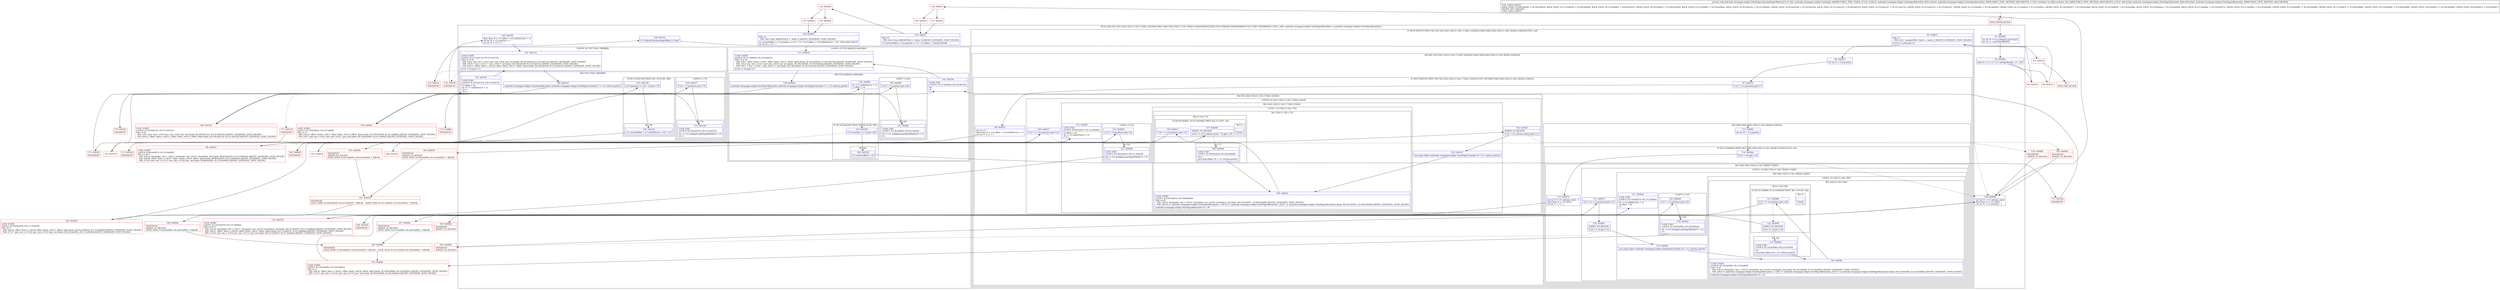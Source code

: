 digraph "CFG forandroidx.viewpager.widget.ViewPager.calculatePageOffsets(Landroidx\/viewpager\/widget\/ViewPager$ItemInfo;ILandroidx\/viewpager\/widget\/ViewPager$ItemInfo;)V" {
subgraph cluster_Region_792295156 {
label = "R(10:1|2|(2:5|(2:7|(4:12|(2:13|(2:(1:1)|(1:17)))|(1:22)|24))(2:28|(2:30|(4:34|(2:35|(2:(1:1)|(1:38)))|(1:43)|45))))|49|52|55|(5:57|(1:60)|62|(1:64)(0)|66)|69|(4:71|(1:74)|(1:78)(0)|80)|83) | DECL_VAR: androidx.viewpager.widget.ViewPager$ItemInfo ii, androidx.viewpager.widget.ViewPager$ItemInfo ii\l";
node [shape=record,color=blue];
Node_91 [shape=record,label="{91\:\ 0x0000|int int r0 = r11.mAdapter.getCount()\lint int r1 = getClientWidth()\l}"];
Node_92 [shape=record,label="{92\:\ 0x000a|float r2 = r1 \> 0 ? r11.mPageMargin \/ r1 : 0.0f\l}"];
subgraph cluster_IfRegion_709609241 {
label = "IF [B:95:0x0013] THEN: R(2:5|(2:7|(4:12|(2:13|(2:(1:1)|(1:17)))|(1:22)|24))(2:28|(2:30|(4:34|(2:35|(2:(1:1)|(1:38)))|(1:43)|45)))) ELSE: null";
node [shape=record,color=blue];
Node_95 [shape=record,label="{95\:\ 0x0013|PHI: r2 \l  PHI: (r2v1 'marginOffset' float) =  binds: [] A[DONT_GENERATE, DONT_INLINE]\l|if (r14 != null) goto L5\l}"];
subgraph cluster_Region_1016780247 {
label = "R(2:5|(2:7|(4:12|(2:13|(2:(1:1)|(1:17)))|(1:22)|24))(2:28|(2:30|(4:34|(2:35|(2:(1:1)|(1:38)))|(1:43)|45))))";
node [shape=record,color=blue];
Node_96 [shape=record,label="{96\:\ 0x0015|int int r3 = r14.position\l}"];
subgraph cluster_IfRegion_1680228586 {
label = "IF [B:97:0x0019] THEN: R(2:7|(4:12|(2:13|(2:(1:1)|(1:17)))|(1:22)|24)) ELSE: R(2:28|(2:30|(4:34|(2:35|(2:(1:1)|(1:38)))|(1:43)|45)))";
node [shape=record,color=blue];
Node_97 [shape=record,label="{97\:\ 0x0019|if (r3 \< r12.position) goto L7\l}"];
subgraph cluster_Region_431745503 {
label = "R(2:7|(4:12|(2:13|(2:(1:1)|(1:17)))|(1:22)|24))";
node [shape=record,color=blue];
Node_98 [shape=record,label="{98\:\ 0x001b|int r4 = 0\lfloat float r6 = r14.offset + r14.widthFactor + r2\lint int r7 = r3 + 1\l}"];
subgraph cluster_LoopRegion_1314607913 {
label = "LOOP:0: (4:12|(2:13|(2:(1:1)|(1:17)))|(1:22)|24)";
node [shape=record,color=blue];
Node_100 [shape=record,label="{100\:\ 0x0027|if (r7 \<= r12.position) goto L10\l}"];
Node_102 [shape=record,label="{102\:\ 0x002f|ADDED_TO_REGION\l|if (r4 \< r11.mItems.size()) goto L12\l}"];
subgraph cluster_Region_393207093 {
label = "R(4:12|(2:13|(2:(1:1)|(1:17)))|(1:22)|24)";
node [shape=record,color=blue];
Node_103 [shape=record,label="{103\:\ 0x0031|java.lang.Object androidx.viewpager.widget.ViewPager.ItemInfo r8 = r11.mItems.get(r4)\l}"];
subgraph cluster_LoopRegion_1604651549 {
label = "LOOP:1: (2:13|(2:(1:1)|(1:17)))";
node [shape=record,color=blue];
subgraph cluster_Region_1648179963 {
label = "R(2:13|(2:(1:1)|(1:17)))";
node [shape=record,color=blue];
Node_104 [shape=record,label="{104\:\ 0x003a|LOOP_START\lLOOP:1: B:104:0x003a\-\>B:108:0x0048\lPHI: r4 r8 \l  PHI: (r4v23 'itemIndex' int) = (r4v22 'itemIndex' int), (r4v24 'itemIndex' int) binds: [B:103:0x0031, B:108:0x0048] A[DONT_GENERATE, DONT_INLINE]\l  PHI: (r8v19 'ii' androidx.viewpager.widget.ViewPager$ItemInfo) = (r8v18 'ii' androidx.viewpager.widget.ViewPager$ItemInfo), (r8v31 'ii' androidx.viewpager.widget.ViewPager$ItemInfo) binds: [B:103:0x0031, B:108:0x0048] A[DONT_GENERATE, DONT_INLINE]\l|androidx.viewpager.widget.ViewPager$ItemInfo r5 = r8\l}"];
subgraph cluster_Region_276271259 {
label = "R(2:(1:1)|(1:17))";
node [shape=record,color=blue];
subgraph cluster_IfRegion_1024369471 {
label = "IF [B:105:0x003c, B:107:0x0046] THEN: R(1:1) ELSE: null";
node [shape=record,color=blue];
Node_105 [shape=record,label="{105\:\ 0x003c|if (r7 \<= r5.position) goto L25\l}"];
Node_107 [shape=record,label="{107\:\ 0x0046|ADDED_TO_REGION\l|if (r4 \>= (r11.mItems.size() \- 1)) goto L18\l}"];
subgraph cluster_Region_1891807381 {
label = "R(1:1)";
node [shape=record,color=blue];
Node_InsnContainer_80073371 [shape=record,label="{|break\l}"];
}
}
subgraph cluster_Region_1511347657 {
label = "R(1:17)";
node [shape=record,color=blue];
Node_108 [shape=record,label="{108\:\ 0x0048|LOOP_END\lLOOP:1: B:104:0x003a\-\>B:108:0x0048\l|r4++\ljava.lang.Object r8 = r11.mItems.get(r4)\l}"];
}
}
}
}
subgraph cluster_LoopRegion_318148209 {
label = "LOOP:2: (1:22)";
node [shape=record,color=blue];
Node_110 [shape=record,label="{110\:\ 0x0056|if (r7 \< r5.position) goto L22\l}"];
subgraph cluster_Region_1929747319 {
label = "R(1:22)";
node [shape=record,color=blue];
Node_111 [shape=record,label="{111\:\ 0x0058|LOOP_END\lLOOP:2: B:109:0x0054\-\>B:111:0x0058\l|r6 += r11.mAdapter.getPageWidth(r7) + r2\lr7++\l}"];
}
}
Node_112 [shape=record,label="{112\:\ 0x0063|LOOP_END\lLOOP:0: B:99:0x0025\-\>B:112:0x0063\l|r5.offset = r6\lr6 += r5.widthFactor + r2\lr7++\l}"];
}
}
}
subgraph cluster_Region_227965537 {
label = "R(2:28|(2:30|(4:34|(2:35|(2:(1:1)|(1:38)))|(1:43)|45)))";
node [shape=record,color=blue];
Node_113 [shape=record,label="{113\:\ 0x006c|int int r4 = r12.position\l}"];
subgraph cluster_IfRegion_1170274873 {
label = "IF [B:114:0x006e] THEN: R(2:30|(4:34|(2:35|(2:(1:1)|(1:38)))|(1:43)|45)) ELSE: null";
node [shape=record,color=blue];
Node_114 [shape=record,label="{114\:\ 0x006e|if (r3 \> r4) goto L30\l}"];
subgraph cluster_Region_1732788018 {
label = "R(2:30|(4:34|(2:35|(2:(1:1)|(1:38)))|(1:43)|45))";
node [shape=record,color=blue];
Node_115 [shape=record,label="{115\:\ 0x0070|int int r4 = r11.mItems.size() \- 1\lfloat float r6 = r14.offset\lint int r7 = r3 \- 1\l}"];
subgraph cluster_LoopRegion_422732382 {
label = "LOOP:3: (4:34|(2:35|(2:(1:1)|(1:38)))|(1:43)|45)";
node [shape=record,color=blue];
Node_117 [shape=record,label="{117\:\ 0x007f|if (r7 \>= r12.position) goto L33\l}"];
Node_118 [shape=record,label="{118\:\ 0x0081|ADDED_TO_REGION\l|if (r4 \>= 0) goto L34\l}"];
subgraph cluster_Region_1998464310 {
label = "R(4:34|(2:35|(2:(1:1)|(1:38)))|(1:43)|45)";
node [shape=record,color=blue];
Node_119 [shape=record,label="{119\:\ 0x0083|java.lang.Object androidx.viewpager.widget.ViewPager.ItemInfo r8 = r11.mItems.get(r4)\l}"];
subgraph cluster_LoopRegion_1942476284 {
label = "LOOP:4: (2:35|(2:(1:1)|(1:38)))";
node [shape=record,color=blue];
subgraph cluster_Region_1346370818 {
label = "R(2:35|(2:(1:1)|(1:38)))";
node [shape=record,color=blue];
Node_120 [shape=record,label="{120\:\ 0x008c|LOOP_START\lLOOP:4: B:120:0x008c\-\>B:123:0x0092\lPHI: r4 r8 \l  PHI: (r4v19 'itemIndex' int) = (r4v18 'itemIndex' int), (r4v20 'itemIndex' int) binds: [B:119:0x0083, B:123:0x0092] A[DONT_GENERATE, DONT_INLINE]\l  PHI: (r8v4 'ii' androidx.viewpager.widget.ViewPager$ItemInfo) = (r8v3 'ii' androidx.viewpager.widget.ViewPager$ItemInfo), (r8v13 'ii' androidx.viewpager.widget.ViewPager$ItemInfo) binds: [B:119:0x0083, B:123:0x0092] A[DONT_GENERATE, DONT_INLINE]\l|androidx.viewpager.widget.ViewPager$ItemInfo r5 = r8\l}"];
subgraph cluster_Region_1603821655 {
label = "R(2:(1:1)|(1:38))";
node [shape=record,color=blue];
subgraph cluster_IfRegion_1059418085 {
label = "IF [B:121:0x008e, B:122:0x0090] THEN: R(1:1) ELSE: null";
node [shape=record,color=blue];
Node_121 [shape=record,label="{121\:\ 0x008e|if (r7 \>= r5.position) goto L46\l}"];
Node_122 [shape=record,label="{122\:\ 0x0090|ADDED_TO_REGION\l|if (r4 \<= 0) goto L39\l}"];
subgraph cluster_Region_976954665 {
label = "R(1:1)";
node [shape=record,color=blue];
Node_InsnContainer_281049599 [shape=record,label="{|break\l}"];
}
}
subgraph cluster_Region_1541491241 {
label = "R(1:38)";
node [shape=record,color=blue];
Node_123 [shape=record,label="{123\:\ 0x0092|LOOP_END\lLOOP:4: B:120:0x008c\-\>B:123:0x0092\l|r4\-\-\ljava.lang.Object r8 = r11.mItems.get(r4)\l}"];
}
}
}
}
subgraph cluster_LoopRegion_31350546 {
label = "LOOP:5: (1:43)";
node [shape=record,color=blue];
Node_125 [shape=record,label="{125\:\ 0x00a0|if (r7 \> r5.position) goto L43\l}"];
subgraph cluster_Region_833472461 {
label = "R(1:43)";
node [shape=record,color=blue];
Node_126 [shape=record,label="{126\:\ 0x00a2|LOOP_END\lLOOP:5: B:124:0x009e\-\>B:126:0x00a2\l|r6 \-= r11.mAdapter.getPageWidth(r7) + r2\lr7\-\-\l}"];
}
}
Node_127 [shape=record,label="{127\:\ 0x00ad|LOOP_END\lLOOP:3: B:116:0x007d\-\>B:127:0x00ad\l|r6 \-= r5.widthFactor + r2\lr5.offset = r6\lr7\-\-\l}"];
}
}
}
}
}
}
}
}
Node_128 [shape=record,label="{128\:\ 0x00b6|int int r3 = r11.mItems.size()\lfloat float r4 = r12.offset\lint int r5 = r12.position \- 1\l}"];
Node_132 [shape=record,label="{132\:\ 0x00cc|PHI: r6 \l  PHI: (r6v2 float A[REMOVE]) =  binds: [] A[DONT_GENERATE, DONT_INLINE]\l|r11.mFirstOffset = r12.position == 0 ? r12.offset : \-3.4028235E38f\l}"];
Node_136 [shape=record,label="{136\:\ 0x00e0|PHI: r6 \l  PHI: (r6v5 float A[REMOVE]) =  binds: [] A[DONT_GENERATE, DONT_INLINE]\l|r11.mLastOffset = r12.position == r0 + (\-1) ? (r12.offset + r12.widthFactor) \- 1.0f : Float.MAX_VALUE\lint int r6 = r13 \- 1\l}"];
subgraph cluster_LoopRegion_91695281 {
label = "LOOP:6: (5:57|(1:60)|62|(1:64)(0)|66)";
node [shape=record,color=blue];
Node_137 [shape=record,label="{137\:\ 0x00e4|LOOP_START\lLOOP:6: B:137:0x00e4\-\>B:145:0x010a\lPHI: r4 r5 r6 \l  PHI: (r4v1 'offset' float) = (r4v0 'offset' float), (r4v11 'offset' float) binds: [B:136:0x00e0, B:145:0x010a] A[DONT_GENERATE, DONT_INLINE]\l  PHI: (r5v2 'pos' int) = (r5v1 'pos' int), (r5v8 'pos' int) binds: [B:136:0x00e0, B:145:0x010a] A[DONT_GENERATE, DONT_INLINE]\l  PHI: (r6v7 'i' int) = (r6v6 'i' int), (r6v15 'i' int) binds: [B:136:0x00e0, B:145:0x010a] A[DONT_GENERATE, DONT_INLINE]\l|if (r6 \>= 0) goto L57\l}"];
subgraph cluster_Region_1106260162 {
label = "R(5:57|(1:60)|62|(1:64)(0)|66)";
node [shape=record,color=blue];
Node_138 [shape=record,label="{138\:\ 0x00e6|androidx.viewpager.widget.ViewPager$ItemInfo androidx.viewpager.widget.ViewPager.ItemInfo r7 = r11.mItems.get(r6)\l}"];
subgraph cluster_LoopRegion_1889595690 {
label = "LOOP:7: (1:60)";
node [shape=record,color=blue];
Node_140 [shape=record,label="{140\:\ 0x00f0|if (r5 \> r7.position) goto L60\l}"];
subgraph cluster_Region_673175169 {
label = "R(1:60)";
node [shape=record,color=blue];
Node_141 [shape=record,label="{141\:\ 0x00f2|LOOP_END\lLOOP:7: B:139:0x00ee\-\>B:141:0x00f2\l|r4 \-= r11.mAdapter.getPageWidth(r5) + r2\lr5\-\-\l}"];
}
}
Node_142 [shape=record,label="{142\:\ 0x00fe|r4 \-= r7.widthFactor + r2\lr7.offset = r4\l}"];
subgraph cluster_IfRegion_1333188 {
label = "IF [B:143:0x0106] THEN: R(1:64) ELSE: R(0)";
node [shape=record,color=blue];
Node_143 [shape=record,label="{143\:\ 0x0106|if (r7.position == 0) goto L64\l}"];
subgraph cluster_Region_239504536 {
label = "R(1:64)";
node [shape=record,color=blue];
Node_144 [shape=record,label="{144\:\ 0x0108|r11.mFirstOffset = r4\l}"];
}
subgraph cluster_Region_1575302702 {
label = "R(0)";
node [shape=record,color=blue];
}
}
Node_145 [shape=record,label="{145\:\ 0x010a|LOOP_END\lLOOP:6: B:137:0x00e4\-\>B:145:0x010a\l|r6\-\-\lr5\-\-\l}"];
}
}
Node_146 [shape=record,label="{146\:\ 0x010f|float float r6 = r12.offset + r12.widthFactor + r2\lint int r4 = r12.position + 1\lint int r5 = r13 + 1\l}"];
subgraph cluster_LoopRegion_1316017076 {
label = "LOOP:8: (4:71|(1:74)|(1:78)(0)|80)";
node [shape=record,color=blue];
Node_147 [shape=record,label="{147\:\ 0x011b|LOOP_START\lLOOP:8: B:147:0x011b\-\>B:155:0x0141\lPHI: r4 r5 r6 \l  PHI: (r4v4 'pos' int) = (r4v3 'pos' int), (r4v6 'pos' int) binds: [B:146:0x010f, B:155:0x0141] A[DONT_GENERATE, DONT_INLINE]\l  PHI: (r5v4 'i' int) = (r5v3 'i' int), (r5v6 'i' int) binds: [B:146:0x010f, B:155:0x0141] A[DONT_GENERATE, DONT_INLINE]\l  PHI: (r6v11 'offset' float) = (r6v10 'offset' float), (r6v13 'offset' float) binds: [B:146:0x010f, B:155:0x0141] A[DONT_GENERATE, DONT_INLINE]\l|if (r5 \< r3) goto L71\l}"];
subgraph cluster_Region_411936250 {
label = "R(4:71|(1:74)|(1:78)(0)|80)";
node [shape=record,color=blue];
Node_148 [shape=record,label="{148\:\ 0x011d|androidx.viewpager.widget.ViewPager$ItemInfo androidx.viewpager.widget.ViewPager.ItemInfo r7 = r11.mItems.get(r5)\l}"];
subgraph cluster_LoopRegion_2001387942 {
label = "LOOP:9: (1:74)";
node [shape=record,color=blue];
Node_150 [shape=record,label="{150\:\ 0x0127|if (r4 \< r7.position) goto L74\l}"];
subgraph cluster_Region_507253918 {
label = "R(1:74)";
node [shape=record,color=blue];
Node_151 [shape=record,label="{151\:\ 0x0129|LOOP_END\lLOOP:9: B:149:0x0125\-\>B:151:0x0129\l|r6 += r11.mAdapter.getPageWidth(r4) + r2\lr4++\l}"];
}
}
subgraph cluster_IfRegion_994292969 {
label = "IF [B:153:0x0139] THEN: R(1:78) ELSE: R(0)";
node [shape=record,color=blue];
Node_153 [shape=record,label="{153\:\ 0x0139|if (r7.position == (r0 \- 1)) goto L78\l}"];
subgraph cluster_Region_1297266392 {
label = "R(1:78)";
node [shape=record,color=blue];
Node_154 [shape=record,label="{154\:\ 0x013b|r11.mLastOffset = (r7.widthFactor + r6) \- 1.0f\l}"];
}
subgraph cluster_Region_1097035549 {
label = "R(0)";
node [shape=record,color=blue];
}
}
Node_155 [shape=record,label="{155\:\ 0x0141|LOOP_END\lLOOP:8: B:147:0x011b\-\>B:155:0x0141\l|r7.offset = r6\lr6 += r7.widthFactor + r2\lr5++\lr4++\l}"];
}
}
Node_156 [shape=record,label="{156\:\ 0x014c|r11.mNeedCalculatePageOffsets = false\l}"];
}
Node_89 [shape=record,color=red,label="{89\:\ ?|MTH_ENTER_BLOCK\l}"];
Node_93 [shape=record,color=red,label="{93\:\ 0x000c}"];
Node_99 [shape=record,color=red,label="{99\:\ 0x0025|LOOP_START\lLOOP:0: B:99:0x0025\-\>B:112:0x0063\lPHI: r4 r6 r7 \l  PHI: (r4v22 'itemIndex' int) = (r4v21 'itemIndex' int), (r4v23 'itemIndex' int) binds: [B:98:0x001b, B:112:0x0063] A[DONT_GENERATE, DONT_INLINE]\l  PHI: (r6v28 'offset' float) = (r6v27 'offset' float), (r6v30 'offset' float) binds: [B:98:0x001b, B:112:0x0063] A[DONT_GENERATE, DONT_INLINE]\l  PHI: (r7v16 'pos' int) = (r7v15 'pos' int), (r7v18 'pos' int) binds: [B:98:0x001b, B:112:0x0063] A[DONT_GENERATE, DONT_INLINE]\l}"];
Node_101 [shape=record,color=red,label="{101\:\ 0x0029}"];
Node_106 [shape=record,color=red,label="{106\:\ 0x003e}"];
Node_160 [shape=record,color=red,label="{160\:\ 0x0054|SYNTHETIC\lADDED_TO_REGION\lEDGE_INSN: B:160:0x0054\-\>B:163:0x0054 ?: BREAK  \l}"];
Node_163 [shape=record,color=red,label="{163\:\ 0x0054|SYNTHETIC\lEDGE_INSN: B:160:0x0054\-\>B:163:0x0054 ?: BREAK  , EDGE_INSN: B:161:0x0054\-\>B:163:0x0054 ?: BREAK  \l}"];
Node_109 [shape=record,color=red,label="{109\:\ 0x0054|LOOP_START\lLOOP:2: B:109:0x0054\-\>B:111:0x0058\lPHI: r6 r7 \l  PHI: (r6v29 'offset' float) = (r6v28 'offset' float), (r6v31 'offset' float) binds: [B:163:0x0054, B:111:0x0058] A[DONT_GENERATE, DONT_INLINE]\l  PHI: (r7v17 'pos' int) = (r7v16 'pos' int), (r7v19 'pos' int) binds: [B:163:0x0054, B:111:0x0058] A[DONT_GENERATE, DONT_INLINE]\l}"];
Node_162 [shape=record,color=red,label="{162\:\ 0x0063|SYNTHETIC\l}"];
Node_161 [shape=record,color=red,label="{161\:\ 0x0054|SYNTHETIC\lADDED_TO_REGION\lEDGE_INSN: B:161:0x0054\-\>B:163:0x0054 ?: BREAK  \l}"];
Node_159 [shape=record,color=red,label="{159\:\ 0x00b6|SYNTHETIC\lADDED_TO_REGION\l}"];
Node_158 [shape=record,color=red,label="{158\:\ 0x00b6|SYNTHETIC\lADDED_TO_REGION\l}"];
Node_116 [shape=record,color=red,label="{116\:\ 0x007d|LOOP_START\lLOOP:3: B:116:0x007d\-\>B:127:0x00ad\lPHI: r4 r6 r7 \l  PHI: (r4v18 'itemIndex' int) = (r4v17 'itemIndex' int), (r4v19 'itemIndex' int) binds: [B:115:0x0070, B:127:0x00ad] A[DONT_GENERATE, DONT_INLINE]\l  PHI: (r6v21 'offset' float) = (r6v20 'offset' float), (r6v23 'offset' float) binds: [B:115:0x0070, B:127:0x00ad] A[DONT_GENERATE, DONT_INLINE]\l  PHI: (r7v10 'pos' int) = (r7v9 'pos' int), (r7v12 'pos' int) binds: [B:115:0x0070, B:127:0x00ad] A[DONT_GENERATE, DONT_INLINE]\l}"];
Node_166 [shape=record,color=red,label="{166\:\ 0x009e|SYNTHETIC\lADDED_TO_REGION\lEDGE_INSN: B:166:0x009e\-\>B:169:0x009e ?: BREAK  \l}"];
Node_169 [shape=record,color=red,label="{169\:\ 0x009e|SYNTHETIC\lEDGE_INSN: B:166:0x009e\-\>B:169:0x009e ?: BREAK  , EDGE_INSN: B:167:0x009e\-\>B:169:0x009e ?: BREAK  \l}"];
Node_124 [shape=record,color=red,label="{124\:\ 0x009e|LOOP_START\lLOOP:5: B:124:0x009e\-\>B:126:0x00a2\lPHI: r6 r7 \l  PHI: (r6v22 'offset' float) = (r6v21 'offset' float), (r6v24 'offset' float) binds: [B:169:0x009e, B:126:0x00a2] A[DONT_GENERATE, DONT_INLINE]\l  PHI: (r7v11 'pos' int) = (r7v10 'pos' int), (r7v13 'pos' int) binds: [B:169:0x009e, B:126:0x00a2] A[DONT_GENERATE, DONT_INLINE]\l}"];
Node_168 [shape=record,color=red,label="{168\:\ 0x00ad|SYNTHETIC\l}"];
Node_167 [shape=record,color=red,label="{167\:\ 0x009e|SYNTHETIC\lADDED_TO_REGION\lEDGE_INSN: B:167:0x009e\-\>B:169:0x009e ?: BREAK  \l}"];
Node_164 [shape=record,color=red,label="{164\:\ 0x00b6|SYNTHETIC\lADDED_TO_REGION\l}"];
Node_165 [shape=record,color=red,label="{165\:\ 0x00b6|SYNTHETIC\lADDED_TO_REGION\l}"];
Node_129 [shape=record,color=red,label="{129\:\ 0x00c4}"];
Node_130 [shape=record,color=red,label="{130\:\ 0x00c6}"];
Node_133 [shape=record,color=red,label="{133\:\ 0x00d4}"];
Node_134 [shape=record,color=red,label="{134\:\ 0x00d6}"];
Node_139 [shape=record,color=red,label="{139\:\ 0x00ee|LOOP_START\lLOOP:7: B:139:0x00ee\-\>B:141:0x00f2\lPHI: r4 r5 \l  PHI: (r4v10 'offset' float) = (r4v1 'offset' float), (r4v12 'offset' float) binds: [B:138:0x00e6, B:141:0x00f2] A[DONT_GENERATE, DONT_INLINE]\l  PHI: (r5v7 'pos' int) = (r5v2 'pos' int), (r5v11 'pos' int) binds: [B:138:0x00e6, B:141:0x00f2] A[DONT_GENERATE, DONT_INLINE]\l}"];
Node_173 [shape=record,color=red,label="{173\:\ 0x00fe|SYNTHETIC\l}"];
Node_171 [shape=record,color=red,label="{171\:\ 0x010a|SYNTHETIC\l}"];
Node_172 [shape=record,color=red,label="{172\:\ 0x010a|SYNTHETIC\l}"];
Node_170 [shape=record,color=red,label="{170\:\ 0x010f|SYNTHETIC\l}"];
Node_149 [shape=record,color=red,label="{149\:\ 0x0125|LOOP_START\lLOOP:9: B:149:0x0125\-\>B:151:0x0129\lPHI: r4 r6 \l  PHI: (r4v5 'pos' int) = (r4v4 'pos' int), (r4v9 'pos' int) binds: [B:148:0x011d, B:151:0x0129] A[DONT_GENERATE, DONT_INLINE]\l  PHI: (r6v12 'offset' float) = (r6v11 'offset' float), (r6v14 'offset' float) binds: [B:148:0x011d, B:151:0x0129] A[DONT_GENERATE, DONT_INLINE]\l}"];
Node_177 [shape=record,color=red,label="{177\:\ 0x0135|SYNTHETIC\l}"];
Node_152 [shape=record,color=red,label="{152\:\ 0x0135}"];
Node_175 [shape=record,color=red,label="{175\:\ 0x0141|SYNTHETIC\l}"];
Node_176 [shape=record,color=red,label="{176\:\ 0x0141|SYNTHETIC\l}"];
Node_174 [shape=record,color=red,label="{174\:\ 0x014c|SYNTHETIC\l}"];
Node_157 [shape=record,color=red,label="{157\:\ 0x014f}"];
Node_90 [shape=record,color=red,label="{90\:\ ?|MTH_EXIT_BLOCK\l}"];
Node_135 [shape=record,color=red,label="{135\:\ 0x00dd}"];
Node_131 [shape=record,color=red,label="{131\:\ 0x00c9}"];
Node_94 [shape=record,color=red,label="{94\:\ 0x0012}"];
MethodNode[shape=record,label="{private void androidx.viewpager.widget.ViewPager.calculatePageOffsets((r11v0 'this' androidx.viewpager.widget.ViewPager A[IMMUTABLE_TYPE, THIS]), (r12v0 'curItem' androidx.viewpager.widget.ViewPager$ItemInfo A[D('curItem' androidx.viewpager.widget.ViewPager$ItemInfo), IMMUTABLE_TYPE, METHOD_ARGUMENT]), (r13v0 'curIndex' int A[D('curIndex' int), IMMUTABLE_TYPE, METHOD_ARGUMENT]), (r14v0 'oldCurInfo' androidx.viewpager.widget.ViewPager$ItemInfo A[D('oldCurInfo' androidx.viewpager.widget.ViewPager$ItemInfo), IMMUTABLE_TYPE, METHOD_ARGUMENT]))  | USE_LINES_HINTS\lBACK_EDGE: B:108:0x0048 \-\> B:104:0x003a, BACK_EDGE: B:111:0x0058 \-\> B:109:0x0054, BACK_EDGE: B:112:0x0063 \-\> B:99:0x0025, CROSS_EDGE: B:105:0x003c \-\> B:109:0x0054, BACK_EDGE: B:141:0x00f2 \-\> B:139:0x00ee, BACK_EDGE: B:145:0x010a \-\> B:137:0x00e4, CROSS_EDGE: B:143:0x0106 \-\> B:145:0x010a, BACK_EDGE: B:151:0x0129 \-\> B:149:0x0125, BACK_EDGE: B:155:0x0141 \-\> B:147:0x011b, CROSS_EDGE: B:153:0x0139 \-\> B:155:0x0141, CROSS_EDGE: B:135:0x00dd \-\> B:136:0x00e0, CROSS_EDGE: B:131:0x00c9 \-\> B:132:0x00cc, CROSS_EDGE: B:100:0x0027 \-\> B:128:0x00b6, BACK_EDGE: B:123:0x0092 \-\> B:120:0x008c, BACK_EDGE: B:126:0x00a2 \-\> B:124:0x009e, BACK_EDGE: B:127:0x00ad \-\> B:116:0x007d, CROSS_EDGE: B:121:0x008e \-\> B:124:0x009e, CROSS_EDGE: B:118:0x0081 \-\> B:128:0x00b6, CROSS_EDGE: B:117:0x007f \-\> B:128:0x00b6, CROSS_EDGE: B:114:0x006e \-\> B:128:0x00b6, CROSS_EDGE: B:95:0x0013 \-\> B:128:0x00b6, CROSS_EDGE: B:94:0x0012 \-\> B:95:0x0013\lINLINE_NOT_NEEDED\lTYPE_VARS: EMPTY\l}"];
MethodNode -> Node_89;Node_91 -> Node_92;
Node_92 -> Node_93;
Node_92 -> Node_94;
Node_95 -> Node_96;
Node_95 -> Node_128[style=dashed];
Node_96 -> Node_97;
Node_97 -> Node_98;
Node_97 -> Node_113[style=dashed];
Node_98 -> Node_99;
Node_100 -> Node_101;
Node_100 -> Node_158[style=dashed];
Node_102 -> Node_103;
Node_102 -> Node_159[style=dashed];
Node_103 -> Node_104;
Node_104 -> Node_105;
Node_105 -> Node_106[style=dashed];
Node_105 -> Node_161;
Node_107 -> Node_108[style=dashed];
Node_107 -> Node_160;
Node_108 -> Node_104;
Node_110 -> Node_111;
Node_110 -> Node_162[style=dashed];
Node_111 -> Node_109;
Node_112 -> Node_99;
Node_113 -> Node_114;
Node_114 -> Node_115;
Node_114 -> Node_128[style=dashed];
Node_115 -> Node_116;
Node_117 -> Node_118;
Node_117 -> Node_165[style=dashed];
Node_118 -> Node_119;
Node_118 -> Node_164[style=dashed];
Node_119 -> Node_120;
Node_120 -> Node_121;
Node_121 -> Node_122[style=dashed];
Node_121 -> Node_167;
Node_122 -> Node_123[style=dashed];
Node_122 -> Node_166;
Node_123 -> Node_120;
Node_125 -> Node_126;
Node_125 -> Node_168[style=dashed];
Node_126 -> Node_124;
Node_127 -> Node_116;
Node_128 -> Node_129;
Node_132 -> Node_133;
Node_136 -> Node_137;
Node_137 -> Node_138;
Node_137 -> Node_170[style=dashed];
Node_138 -> Node_139;
Node_140 -> Node_141;
Node_140 -> Node_173[style=dashed];
Node_141 -> Node_139;
Node_142 -> Node_143;
Node_143 -> Node_144;
Node_143 -> Node_172[style=dashed];
Node_144 -> Node_171;
Node_145 -> Node_137;
Node_146 -> Node_147;
Node_147 -> Node_148;
Node_147 -> Node_174[style=dashed];
Node_148 -> Node_149;
Node_150 -> Node_151;
Node_150 -> Node_177[style=dashed];
Node_151 -> Node_149;
Node_153 -> Node_154;
Node_153 -> Node_176[style=dashed];
Node_154 -> Node_175;
Node_155 -> Node_147;
Node_156 -> Node_157;
Node_89 -> Node_91;
Node_93 -> Node_95;
Node_99 -> Node_100;
Node_101 -> Node_102;
Node_106 -> Node_107;
Node_160 -> Node_163;
Node_163 -> Node_109;
Node_109 -> Node_110;
Node_162 -> Node_112;
Node_161 -> Node_163;
Node_159 -> Node_128;
Node_158 -> Node_128;
Node_116 -> Node_117;
Node_166 -> Node_169;
Node_169 -> Node_124;
Node_124 -> Node_125;
Node_168 -> Node_127;
Node_167 -> Node_169;
Node_164 -> Node_128;
Node_165 -> Node_128;
Node_129 -> Node_130;
Node_129 -> Node_131;
Node_130 -> Node_132;
Node_133 -> Node_134;
Node_133 -> Node_135;
Node_134 -> Node_136;
Node_139 -> Node_140;
Node_173 -> Node_142;
Node_171 -> Node_145;
Node_172 -> Node_145;
Node_170 -> Node_146;
Node_149 -> Node_150;
Node_177 -> Node_152;
Node_152 -> Node_153;
Node_175 -> Node_155;
Node_176 -> Node_155;
Node_174 -> Node_156;
Node_157 -> Node_90;
Node_135 -> Node_136;
Node_131 -> Node_132;
Node_94 -> Node_95;
}

